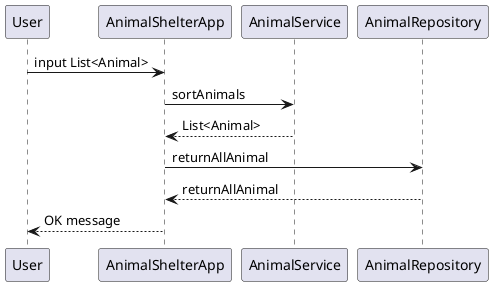 @startuml
User -> AnimalShelterApp : input List<Animal>
AnimalShelterApp -> AnimalService : sortAnimals
AnimalService --> AnimalShelterApp : List<Animal>


AnimalShelterApp -> AnimalRepository : returnAllAnimal


AnimalShelterApp <-- AnimalRepository : returnAllAnimal

User <-- AnimalShelterApp : OK message


@enduml